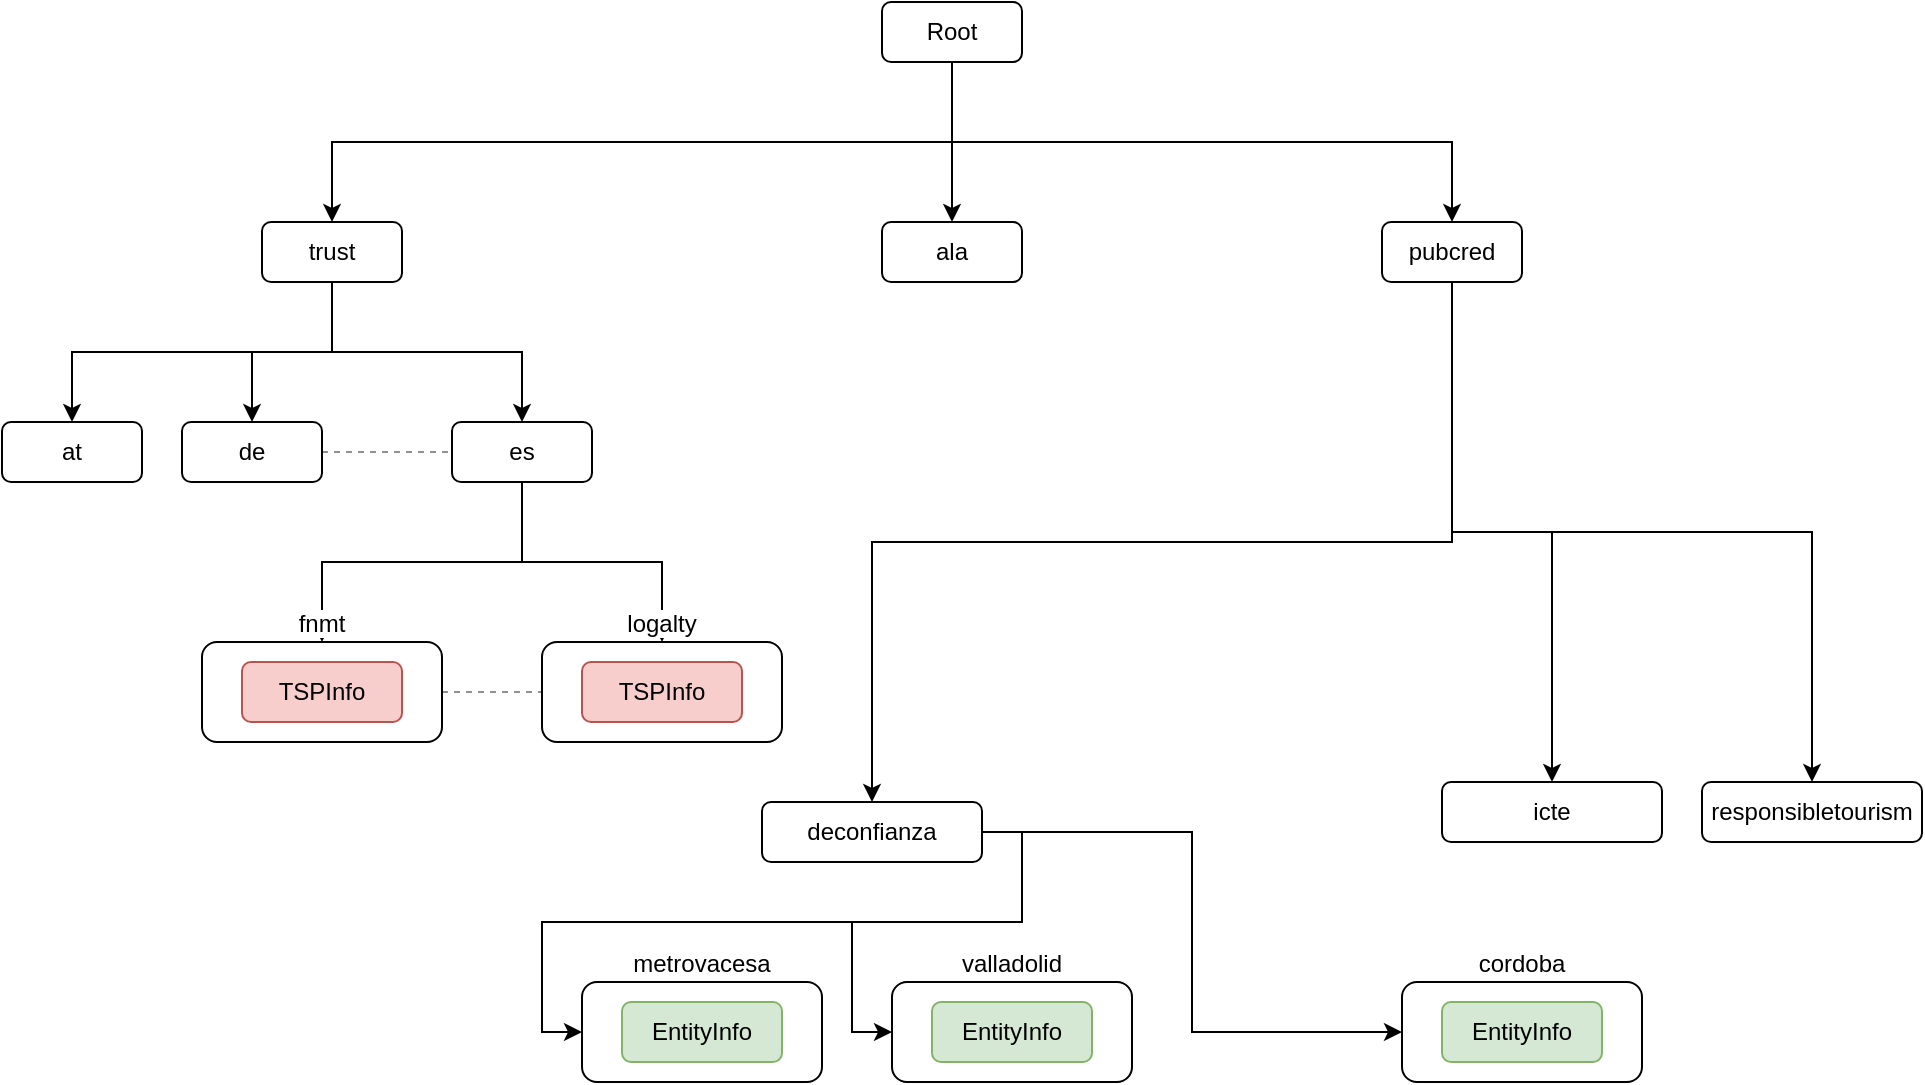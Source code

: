 <mxfile version="13.6.2" type="device"><diagram id="s6AiJ95wssFp7RF37Qw9" name="Page-1"><mxGraphModel dx="1041" dy="644" grid="1" gridSize="10" guides="1" tooltips="1" connect="1" arrows="1" fold="1" page="1" pageScale="1" pageWidth="1169" pageHeight="827" math="0" shadow="0"><root><mxCell id="0"/><mxCell id="1" parent="0"/><mxCell id="QLaudMkVtJBu51F64Dbv-20" style="edgeStyle=orthogonalEdgeStyle;rounded=0;orthogonalLoop=1;jettySize=auto;html=1;exitX=0.5;exitY=1;exitDx=0;exitDy=0;entryX=0.5;entryY=0;entryDx=0;entryDy=0;endArrow=classic;endFill=1;" edge="1" parent="1" source="QLaudMkVtJBu51F64Dbv-10" target="QLaudMkVtJBu51F64Dbv-45"><mxGeometry relative="1" as="geometry"><mxPoint x="260" y="225" as="targetPoint"/></mxGeometry></mxCell><mxCell id="QLaudMkVtJBu51F64Dbv-22" style="edgeStyle=orthogonalEdgeStyle;rounded=0;orthogonalLoop=1;jettySize=auto;html=1;exitX=0.5;exitY=1;exitDx=0;exitDy=0;entryX=0.5;entryY=0;entryDx=0;entryDy=0;endArrow=classic;endFill=1;" edge="1" parent="1" source="QLaudMkVtJBu51F64Dbv-10" target="QLaudMkVtJBu51F64Dbv-41"><mxGeometry relative="1" as="geometry"><mxPoint x="260" y="345" as="targetPoint"/></mxGeometry></mxCell><mxCell id="QLaudMkVtJBu51F64Dbv-56" style="edgeStyle=orthogonalEdgeStyle;rounded=0;orthogonalLoop=1;jettySize=auto;html=1;exitX=1;exitY=0.5;exitDx=0;exitDy=0;entryX=0;entryY=0.5;entryDx=0;entryDy=0;dashed=1;endArrow=none;endFill=0;strokeColor=#919191;" edge="1" parent="1" source="QLaudMkVtJBu51F64Dbv-45" target="QLaudMkVtJBu51F64Dbv-41"><mxGeometry relative="1" as="geometry"><mxPoint x="145" y="210" as="sourcePoint"/><mxPoint x="145" y="300" as="targetPoint"/></mxGeometry></mxCell><mxCell id="QLaudMkVtJBu51F64Dbv-5" style="edgeStyle=orthogonalEdgeStyle;rounded=0;orthogonalLoop=1;jettySize=auto;html=1;exitX=0.5;exitY=1;exitDx=0;exitDy=0;entryX=0.5;entryY=0;entryDx=0;entryDy=0;" edge="1" parent="1" source="QLaudMkVtJBu51F64Dbv-1" target="QLaudMkVtJBu51F64Dbv-4"><mxGeometry relative="1" as="geometry"/></mxCell><mxCell id="QLaudMkVtJBu51F64Dbv-13" style="edgeStyle=orthogonalEdgeStyle;rounded=0;orthogonalLoop=1;jettySize=auto;html=1;exitX=0.5;exitY=1;exitDx=0;exitDy=0;entryX=0.5;entryY=0;entryDx=0;entryDy=0;" edge="1" parent="1" source="QLaudMkVtJBu51F64Dbv-1" target="QLaudMkVtJBu51F64Dbv-12"><mxGeometry relative="1" as="geometry"/></mxCell><mxCell id="QLaudMkVtJBu51F64Dbv-15" style="edgeStyle=orthogonalEdgeStyle;rounded=0;orthogonalLoop=1;jettySize=auto;html=1;exitX=0.5;exitY=1;exitDx=0;exitDy=0;entryX=0.5;entryY=0;entryDx=0;entryDy=0;" edge="1" parent="1" source="QLaudMkVtJBu51F64Dbv-1" target="QLaudMkVtJBu51F64Dbv-14"><mxGeometry relative="1" as="geometry"/></mxCell><mxCell id="QLaudMkVtJBu51F64Dbv-1" value="Root" style="rounded=1;whiteSpace=wrap;html=1;" vertex="1" parent="1"><mxGeometry x="460" y="20" width="70" height="30" as="geometry"/></mxCell><mxCell id="QLaudMkVtJBu51F64Dbv-9" style="edgeStyle=orthogonalEdgeStyle;rounded=0;orthogonalLoop=1;jettySize=auto;html=1;exitX=0.5;exitY=1;exitDx=0;exitDy=0;entryX=0.5;entryY=0;entryDx=0;entryDy=0;" edge="1" parent="1" source="QLaudMkVtJBu51F64Dbv-4" target="QLaudMkVtJBu51F64Dbv-6"><mxGeometry relative="1" as="geometry"/></mxCell><mxCell id="QLaudMkVtJBu51F64Dbv-11" style="edgeStyle=orthogonalEdgeStyle;rounded=0;orthogonalLoop=1;jettySize=auto;html=1;exitX=0.5;exitY=1;exitDx=0;exitDy=0;entryX=0.5;entryY=0;entryDx=0;entryDy=0;" edge="1" parent="1" source="QLaudMkVtJBu51F64Dbv-4" target="QLaudMkVtJBu51F64Dbv-10"><mxGeometry relative="1" as="geometry"/></mxCell><mxCell id="QLaudMkVtJBu51F64Dbv-18" style="edgeStyle=orthogonalEdgeStyle;rounded=0;orthogonalLoop=1;jettySize=auto;html=1;exitX=0.5;exitY=1;exitDx=0;exitDy=0;entryX=0.5;entryY=0;entryDx=0;entryDy=0;endArrow=classic;endFill=1;" edge="1" parent="1" source="QLaudMkVtJBu51F64Dbv-4" target="QLaudMkVtJBu51F64Dbv-17"><mxGeometry relative="1" as="geometry"/></mxCell><mxCell id="QLaudMkVtJBu51F64Dbv-4" value="trust" style="rounded=1;whiteSpace=wrap;html=1;" vertex="1" parent="1"><mxGeometry x="150" y="130" width="70" height="30" as="geometry"/></mxCell><mxCell id="QLaudMkVtJBu51F64Dbv-16" style="edgeStyle=orthogonalEdgeStyle;rounded=0;orthogonalLoop=1;jettySize=auto;html=1;exitX=1;exitY=0.5;exitDx=0;exitDy=0;entryX=0;entryY=0.5;entryDx=0;entryDy=0;dashed=1;endArrow=none;endFill=0;strokeColor=#919191;" edge="1" parent="1" source="QLaudMkVtJBu51F64Dbv-6" target="QLaudMkVtJBu51F64Dbv-10"><mxGeometry relative="1" as="geometry"/></mxCell><mxCell id="QLaudMkVtJBu51F64Dbv-6" value="de" style="rounded=1;whiteSpace=wrap;html=1;" vertex="1" parent="1"><mxGeometry x="110" y="230" width="70" height="30" as="geometry"/></mxCell><mxCell id="QLaudMkVtJBu51F64Dbv-10" value="es" style="rounded=1;whiteSpace=wrap;html=1;" vertex="1" parent="1"><mxGeometry x="245" y="230" width="70" height="30" as="geometry"/></mxCell><mxCell id="QLaudMkVtJBu51F64Dbv-51" style="edgeStyle=orthogonalEdgeStyle;rounded=0;orthogonalLoop=1;jettySize=auto;html=1;exitX=0.5;exitY=1;exitDx=0;exitDy=0;entryX=0.5;entryY=0;entryDx=0;entryDy=0;endArrow=classic;endFill=1;" edge="1" parent="1" source="QLaudMkVtJBu51F64Dbv-14" target="QLaudMkVtJBu51F64Dbv-49"><mxGeometry relative="1" as="geometry"/></mxCell><mxCell id="QLaudMkVtJBu51F64Dbv-54" style="edgeStyle=orthogonalEdgeStyle;rounded=0;orthogonalLoop=1;jettySize=auto;html=1;exitX=0.5;exitY=1;exitDx=0;exitDy=0;entryX=0.5;entryY=0;entryDx=0;entryDy=0;endArrow=classic;endFill=1;" edge="1" parent="1" source="QLaudMkVtJBu51F64Dbv-14" target="QLaudMkVtJBu51F64Dbv-52"><mxGeometry relative="1" as="geometry"/></mxCell><mxCell id="QLaudMkVtJBu51F64Dbv-55" style="edgeStyle=orthogonalEdgeStyle;rounded=0;orthogonalLoop=1;jettySize=auto;html=1;exitX=0.5;exitY=1;exitDx=0;exitDy=0;entryX=0.5;entryY=0;entryDx=0;entryDy=0;endArrow=classic;endFill=1;" edge="1" parent="1" source="QLaudMkVtJBu51F64Dbv-14" target="QLaudMkVtJBu51F64Dbv-53"><mxGeometry relative="1" as="geometry"/></mxCell><mxCell id="QLaudMkVtJBu51F64Dbv-14" value="pubcred" style="rounded=1;whiteSpace=wrap;html=1;" vertex="1" parent="1"><mxGeometry x="710" y="130" width="70" height="30" as="geometry"/></mxCell><mxCell id="QLaudMkVtJBu51F64Dbv-17" value="at" style="rounded=1;whiteSpace=wrap;html=1;" vertex="1" parent="1"><mxGeometry x="20" y="230" width="70" height="30" as="geometry"/></mxCell><mxCell id="QLaudMkVtJBu51F64Dbv-43" value="" style="group;labelPosition=left;verticalLabelPosition=top;align=right;verticalAlign=bottom;" vertex="1" connectable="0" parent="1"><mxGeometry x="290" y="340" width="120" height="50" as="geometry"/></mxCell><mxCell id="QLaudMkVtJBu51F64Dbv-41" value="logalty" style="rounded=1;whiteSpace=wrap;html=1;labelPosition=center;verticalLabelPosition=top;align=center;verticalAlign=bottom;labelBackgroundColor=#ffffff;" vertex="1" parent="QLaudMkVtJBu51F64Dbv-43"><mxGeometry width="120" height="50" as="geometry"/></mxCell><mxCell id="QLaudMkVtJBu51F64Dbv-42" value="TSPInfo" style="rounded=1;whiteSpace=wrap;html=1;fillColor=#f8cecc;strokeColor=#b85450;" vertex="1" parent="QLaudMkVtJBu51F64Dbv-43"><mxGeometry x="20" y="10" width="80" height="30" as="geometry"/></mxCell><mxCell id="QLaudMkVtJBu51F64Dbv-44" value="" style="group;" vertex="1" connectable="0" parent="1"><mxGeometry x="120" y="340" width="120" height="50" as="geometry"/></mxCell><mxCell id="QLaudMkVtJBu51F64Dbv-45" value="fnmt" style="rounded=1;whiteSpace=wrap;html=1;labelPosition=center;verticalLabelPosition=top;align=center;verticalAlign=bottom;labelBackgroundColor=#ffffff;" vertex="1" parent="QLaudMkVtJBu51F64Dbv-44"><mxGeometry width="120" height="50" as="geometry"/></mxCell><mxCell id="QLaudMkVtJBu51F64Dbv-46" value="TSPInfo" style="rounded=1;whiteSpace=wrap;html=1;fillColor=#f8cecc;strokeColor=#b85450;" vertex="1" parent="QLaudMkVtJBu51F64Dbv-44"><mxGeometry x="20" y="10" width="80" height="30" as="geometry"/></mxCell><mxCell id="QLaudMkVtJBu51F64Dbv-62" style="edgeStyle=orthogonalEdgeStyle;rounded=0;orthogonalLoop=1;jettySize=auto;html=1;exitX=1;exitY=0.5;exitDx=0;exitDy=0;entryX=0;entryY=0.5;entryDx=0;entryDy=0;endArrow=classic;endFill=1;" edge="1" parent="1" source="QLaudMkVtJBu51F64Dbv-49" target="QLaudMkVtJBu51F64Dbv-60"><mxGeometry relative="1" as="geometry"/></mxCell><mxCell id="QLaudMkVtJBu51F64Dbv-69" style="edgeStyle=orthogonalEdgeStyle;rounded=0;orthogonalLoop=1;jettySize=auto;html=1;exitX=1;exitY=0.5;exitDx=0;exitDy=0;entryX=0;entryY=0.5;entryDx=0;entryDy=0;endArrow=classic;endFill=1;strokeColor=#000000;" edge="1" parent="1" source="QLaudMkVtJBu51F64Dbv-49" target="QLaudMkVtJBu51F64Dbv-64"><mxGeometry relative="1" as="geometry"/></mxCell><mxCell id="QLaudMkVtJBu51F64Dbv-70" style="edgeStyle=orthogonalEdgeStyle;rounded=0;orthogonalLoop=1;jettySize=auto;html=1;exitX=1;exitY=0.5;exitDx=0;exitDy=0;entryX=0;entryY=0.5;entryDx=0;entryDy=0;endArrow=classic;endFill=1;strokeColor=#000000;" edge="1" parent="1" source="QLaudMkVtJBu51F64Dbv-49" target="QLaudMkVtJBu51F64Dbv-67"><mxGeometry relative="1" as="geometry"/></mxCell><mxCell id="QLaudMkVtJBu51F64Dbv-49" value="deconfianza" style="rounded=1;whiteSpace=wrap;html=1;" vertex="1" parent="1"><mxGeometry x="400" y="420" width="110" height="30" as="geometry"/></mxCell><mxCell id="QLaudMkVtJBu51F64Dbv-52" value="icte" style="rounded=1;whiteSpace=wrap;html=1;" vertex="1" parent="1"><mxGeometry x="740" y="410" width="110" height="30" as="geometry"/></mxCell><mxCell id="QLaudMkVtJBu51F64Dbv-53" value="responsibletourism" style="rounded=1;whiteSpace=wrap;html=1;" vertex="1" parent="1"><mxGeometry x="870" y="410" width="110" height="30" as="geometry"/></mxCell><mxCell id="QLaudMkVtJBu51F64Dbv-59" value="" style="group" vertex="1" connectable="0" parent="1"><mxGeometry x="310" y="510" width="120" height="50" as="geometry"/></mxCell><mxCell id="QLaudMkVtJBu51F64Dbv-60" value="metrovacesa" style="rounded=1;whiteSpace=wrap;html=1;labelPosition=center;verticalLabelPosition=top;align=center;verticalAlign=bottom;" vertex="1" parent="QLaudMkVtJBu51F64Dbv-59"><mxGeometry width="120" height="50" as="geometry"/></mxCell><mxCell id="QLaudMkVtJBu51F64Dbv-61" value="EntityInfo" style="rounded=1;whiteSpace=wrap;html=1;fillColor=#d5e8d4;strokeColor=#82b366;" vertex="1" parent="QLaudMkVtJBu51F64Dbv-59"><mxGeometry x="20" y="10" width="80" height="30" as="geometry"/></mxCell><mxCell id="QLaudMkVtJBu51F64Dbv-63" value="" style="group" vertex="1" connectable="0" parent="1"><mxGeometry x="465" y="510" width="120" height="50" as="geometry"/></mxCell><mxCell id="QLaudMkVtJBu51F64Dbv-64" value="valladolid" style="rounded=1;whiteSpace=wrap;html=1;labelPosition=center;verticalLabelPosition=top;align=center;verticalAlign=bottom;" vertex="1" parent="QLaudMkVtJBu51F64Dbv-63"><mxGeometry width="120" height="50" as="geometry"/></mxCell><mxCell id="QLaudMkVtJBu51F64Dbv-65" value="EntityInfo" style="rounded=1;whiteSpace=wrap;html=1;fillColor=#d5e8d4;strokeColor=#82b366;" vertex="1" parent="QLaudMkVtJBu51F64Dbv-63"><mxGeometry x="20" y="10" width="80" height="30" as="geometry"/></mxCell><mxCell id="QLaudMkVtJBu51F64Dbv-66" value="" style="group" vertex="1" connectable="0" parent="1"><mxGeometry x="720" y="510" width="120" height="50" as="geometry"/></mxCell><mxCell id="QLaudMkVtJBu51F64Dbv-67" value="cordoba" style="rounded=1;whiteSpace=wrap;html=1;labelPosition=center;verticalLabelPosition=top;align=center;verticalAlign=bottom;" vertex="1" parent="QLaudMkVtJBu51F64Dbv-66"><mxGeometry width="120" height="50" as="geometry"/></mxCell><mxCell id="QLaudMkVtJBu51F64Dbv-68" value="EntityInfo" style="rounded=1;whiteSpace=wrap;html=1;fillColor=#d5e8d4;strokeColor=#82b366;" vertex="1" parent="QLaudMkVtJBu51F64Dbv-66"><mxGeometry x="20" y="10" width="80" height="30" as="geometry"/></mxCell><mxCell id="QLaudMkVtJBu51F64Dbv-12" value="ala" style="rounded=1;whiteSpace=wrap;html=1;" vertex="1" parent="1"><mxGeometry x="460" y="130" width="70" height="30" as="geometry"/></mxCell></root></mxGraphModel></diagram></mxfile>
